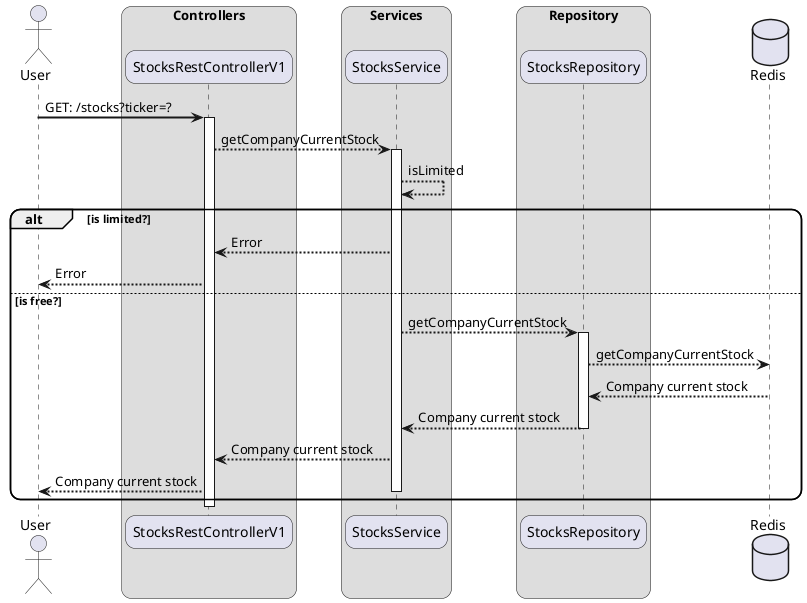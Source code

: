 @startuml
skinparam sequenceArrowThickness 2
skinparam roundcorner 20

actor User
database Redis as Cache order 80

box "Controllers"
participant StocksRestControllerV1 as SC
end box

box "Services"
participant StocksService as SS
end box

box "Repository"
participant StocksRepository as SR
end box

User -> SC: GET: /stocks?ticker=?
activate SC
SC --> SS: getCompanyCurrentStock
activate SS
SS --> SS: isLimited
alt is limited?
SS --> SC: Error
SC --> User: Error
else is free?
SS --> SR: getCompanyCurrentStock
activate SR
SR --> Cache: getCompanyCurrentStock
Cache --> SR: Company current stock
SR --> SS: Company current stock
deactivate SR
SS --> SC: Company current stock
deactivate SR
SC --> User: Company current stock
deactivate SS
end
deactivate SC
@enduml